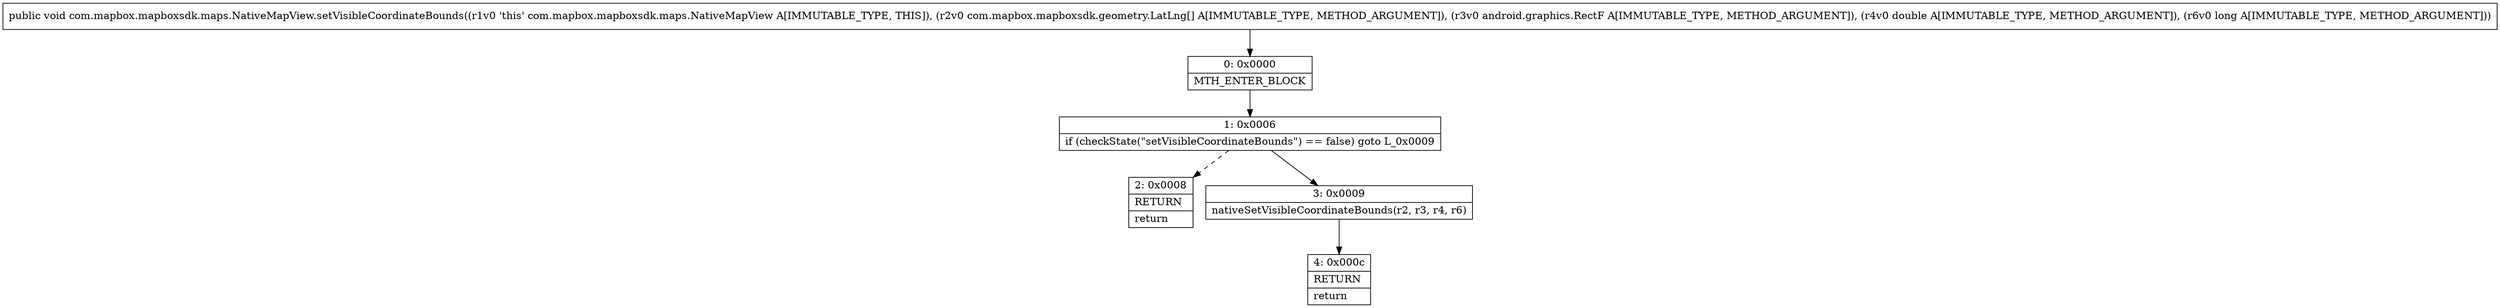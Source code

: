 digraph "CFG forcom.mapbox.mapboxsdk.maps.NativeMapView.setVisibleCoordinateBounds([Lcom\/mapbox\/mapboxsdk\/geometry\/LatLng;Landroid\/graphics\/RectF;DJ)V" {
Node_0 [shape=record,label="{0\:\ 0x0000|MTH_ENTER_BLOCK\l}"];
Node_1 [shape=record,label="{1\:\ 0x0006|if (checkState(\"setVisibleCoordinateBounds\") == false) goto L_0x0009\l}"];
Node_2 [shape=record,label="{2\:\ 0x0008|RETURN\l|return\l}"];
Node_3 [shape=record,label="{3\:\ 0x0009|nativeSetVisibleCoordinateBounds(r2, r3, r4, r6)\l}"];
Node_4 [shape=record,label="{4\:\ 0x000c|RETURN\l|return\l}"];
MethodNode[shape=record,label="{public void com.mapbox.mapboxsdk.maps.NativeMapView.setVisibleCoordinateBounds((r1v0 'this' com.mapbox.mapboxsdk.maps.NativeMapView A[IMMUTABLE_TYPE, THIS]), (r2v0 com.mapbox.mapboxsdk.geometry.LatLng[] A[IMMUTABLE_TYPE, METHOD_ARGUMENT]), (r3v0 android.graphics.RectF A[IMMUTABLE_TYPE, METHOD_ARGUMENT]), (r4v0 double A[IMMUTABLE_TYPE, METHOD_ARGUMENT]), (r6v0 long A[IMMUTABLE_TYPE, METHOD_ARGUMENT])) }"];
MethodNode -> Node_0;
Node_0 -> Node_1;
Node_1 -> Node_2[style=dashed];
Node_1 -> Node_3;
Node_3 -> Node_4;
}

